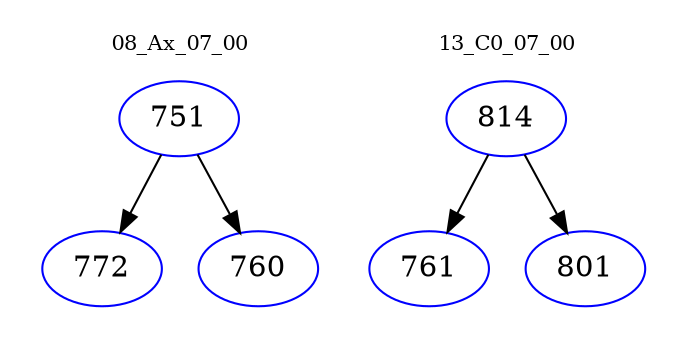 digraph{
subgraph cluster_0 {
color = white
label = "08_Ax_07_00";
fontsize=10;
T0_751 [label="751", color="blue"]
T0_751 -> T0_772 [color="black"]
T0_772 [label="772", color="blue"]
T0_751 -> T0_760 [color="black"]
T0_760 [label="760", color="blue"]
}
subgraph cluster_1 {
color = white
label = "13_C0_07_00";
fontsize=10;
T1_814 [label="814", color="blue"]
T1_814 -> T1_761 [color="black"]
T1_761 [label="761", color="blue"]
T1_814 -> T1_801 [color="black"]
T1_801 [label="801", color="blue"]
}
}
